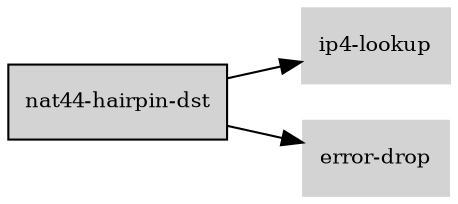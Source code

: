 digraph "nat44_hairpin_dst_subgraph" {
  rankdir=LR;
  node [shape=box, style=filled, fontsize=10, color=lightgray, fontcolor=black, fillcolor=lightgray];
  "nat44-hairpin-dst" [color=black, fontcolor=black, fillcolor=lightgray];
  edge [fontsize=8];
  "nat44-hairpin-dst" -> "ip4-lookup";
  "nat44-hairpin-dst" -> "error-drop";
}
